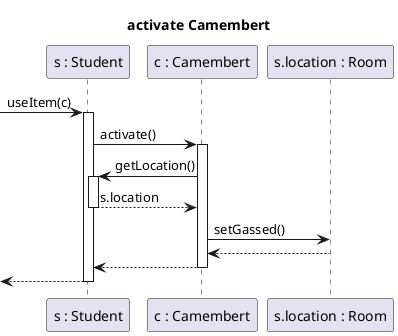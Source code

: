@startuml camembert

title activate Camembert

participant "s : Student" as s
participant "c : Camembert" as c
participant "s.location : Room" as r

->s ++: useItem(c)

s -> c ++: activate()

c -> s ++: getLocation()
s--> c --: s.location

c->r : setGassed()

r-->c

c-->s --:

<--s --:


@enduml

@startuml rag

title activate Rag

participant "r : Rag" as r

->r ++: activate()

alt activated == false
    r->>r : r.activated = true
end

<--r --:

@enduml

@startuml cups

title activate Cups

participant "c : Cups" as c

->c ++: activate()

alt activated == false
    c->>c : c.activated = true
end

<--c --:
@enduml